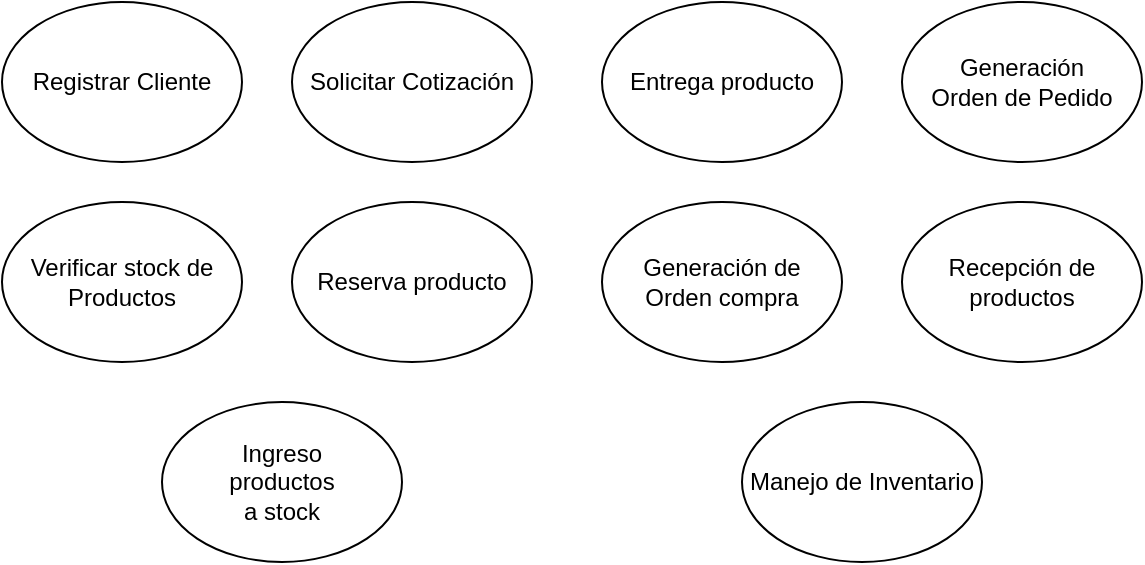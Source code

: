 <mxfile>
    <diagram id="IYma81u18eDkwFzMeXuq" name="Page-1">
        <mxGraphModel dx="1130" dy="830" grid="1" gridSize="10" guides="1" tooltips="1" connect="1" arrows="1" fold="1" page="1" pageScale="1" pageWidth="850" pageHeight="1100" math="0" shadow="0">
            <root>
                <mxCell id="0"/>
                <mxCell id="1" parent="0"/>
                <mxCell id="2" value="Registrar Cliente" style="ellipse;whiteSpace=wrap;html=1;" vertex="1" parent="1">
                    <mxGeometry x="90" y="140" width="120" height="80" as="geometry"/>
                </mxCell>
                <mxCell id="3" value="Verificar stock de Productos" style="ellipse;whiteSpace=wrap;html=1;" vertex="1" parent="1">
                    <mxGeometry x="90" y="240" width="120" height="80" as="geometry"/>
                </mxCell>
                <mxCell id="4" value="Generación &lt;br&gt;Orden de Pedido" style="ellipse;whiteSpace=wrap;html=1;" vertex="1" parent="1">
                    <mxGeometry x="540" y="140" width="120" height="80" as="geometry"/>
                </mxCell>
                <mxCell id="5" value="Solicitar Cotización" style="ellipse;whiteSpace=wrap;html=1;" vertex="1" parent="1">
                    <mxGeometry x="235" y="140" width="120" height="80" as="geometry"/>
                </mxCell>
                <mxCell id="6" value="Reserva producto" style="ellipse;whiteSpace=wrap;html=1;" vertex="1" parent="1">
                    <mxGeometry x="235" y="240" width="120" height="80" as="geometry"/>
                </mxCell>
                <mxCell id="7" value="Entrega producto" style="ellipse;whiteSpace=wrap;html=1;" vertex="1" parent="1">
                    <mxGeometry x="390" y="140" width="120" height="80" as="geometry"/>
                </mxCell>
                <mxCell id="8" value="Generación de &lt;br&gt;Orden compra" style="ellipse;whiteSpace=wrap;html=1;" vertex="1" parent="1">
                    <mxGeometry x="390" y="240" width="120" height="80" as="geometry"/>
                </mxCell>
                <mxCell id="9" value="Recepción de productos" style="ellipse;whiteSpace=wrap;html=1;" vertex="1" parent="1">
                    <mxGeometry x="540" y="240" width="120" height="80" as="geometry"/>
                </mxCell>
                <mxCell id="10" value="Ingreso &lt;br&gt;productos&lt;br&gt;a stock" style="ellipse;whiteSpace=wrap;html=1;" vertex="1" parent="1">
                    <mxGeometry x="170" y="340" width="120" height="80" as="geometry"/>
                </mxCell>
                <mxCell id="11" value="Manejo de Inventario" style="ellipse;whiteSpace=wrap;html=1;" vertex="1" parent="1">
                    <mxGeometry x="460" y="340" width="120" height="80" as="geometry"/>
                </mxCell>
            </root>
        </mxGraphModel>
    </diagram>
</mxfile>
